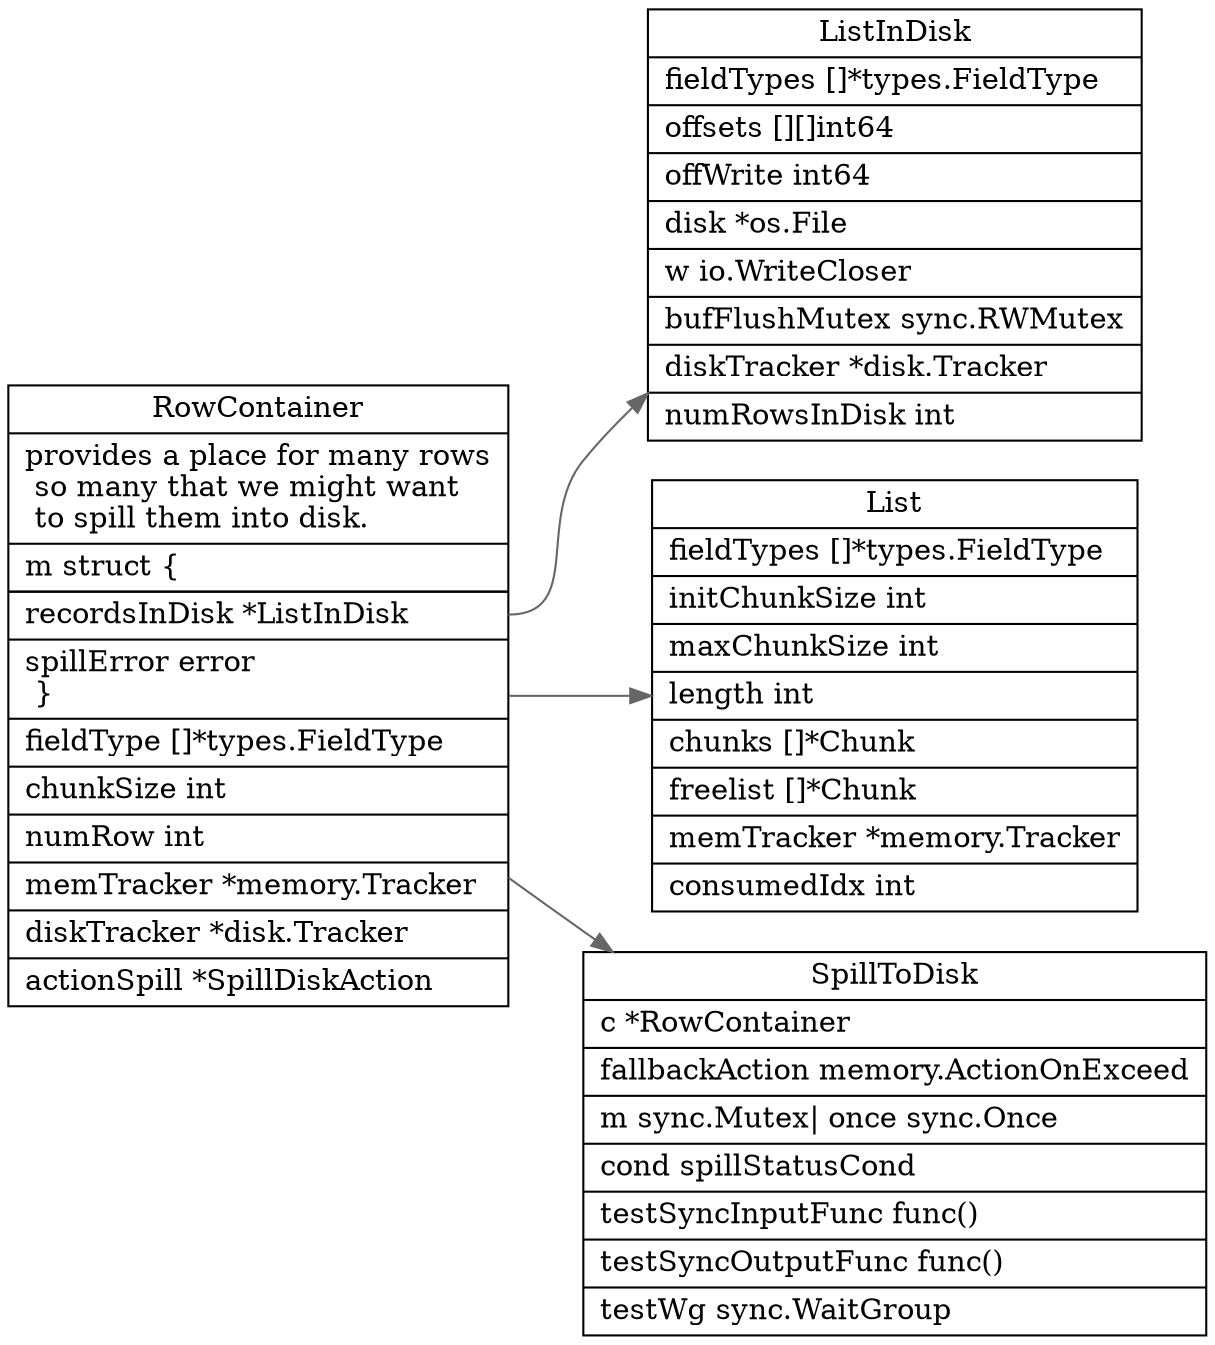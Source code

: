 digraph RowContainer {
  node[shape=box];
  edge[color=gray40];
  newrank=true;
  rankdir=LR;
  RowContainer[
    shape="record";
    label="{{
      RowContainer|
        provides a place for many rows\l
        so many that we might want\l 
        to spill them into disk.\l|
	        m struct \{\l|
	        	sync.RWMutex\l
	        	<List> records *List\l|
	        	<ListInDisk> recordsInDisk *ListInDisk\l|
	        	spillError error\l
	        \}\l|
	        fieldType []*types.FieldType\l|
	        chunkSize int\l|
	        numRow    int\l|
	        memTracker  *memory.Tracker\l|
	        diskTracker *disk.Tracker\l|
	        actionSpill *SpillDiskAction\l
      }}"];
  RowContainer:List -> List;
  RowContainer:ListInDisk -> ListInDisk;
  RowContainer -> SpillDiskAction;

  List[
    shape="record";
    label="{{
      List|
	      fieldTypes    []*types.FieldType\l|
	      initChunkSize int\l|
	      maxChunkSize  int\l|
	      length        int\l|
	      chunks        []*Chunk\l|
	      freelist      []*Chunk\l|
	      memTracker  *memory.Tracker\l|
	      consumedIdx int\l
    }}"];
  ListInDisk[
    shape="record";
    label="{{
      ListInDisk|
        fieldTypes []*types.FieldType\l|
        offsets [][]int64\l|
        offWrite int64\l|
	      disk          *os.File\l|
	      w             io.WriteCloser\l|
	      bufFlushMutex sync.RWMutex\l|
	      diskTracker   *disk.Tracker \l|
	      numRowsInDisk int\l
    }}"];
  SpillDiskAction[
    shape="record";
    label="{{
      SpillToDisk|
	      c              *RowContainer\l|
	      fallbackAction memory.ActionOnExceed\l|
	      m              sync.Mutex\|
	      once           sync.Once\l|
	      cond           spillStatusCond\l|

	      testSyncInputFunc  func()\l|
	      testSyncOutputFunc func()\l|
	      testWg             sync.WaitGroup\l
    }}"];
}
